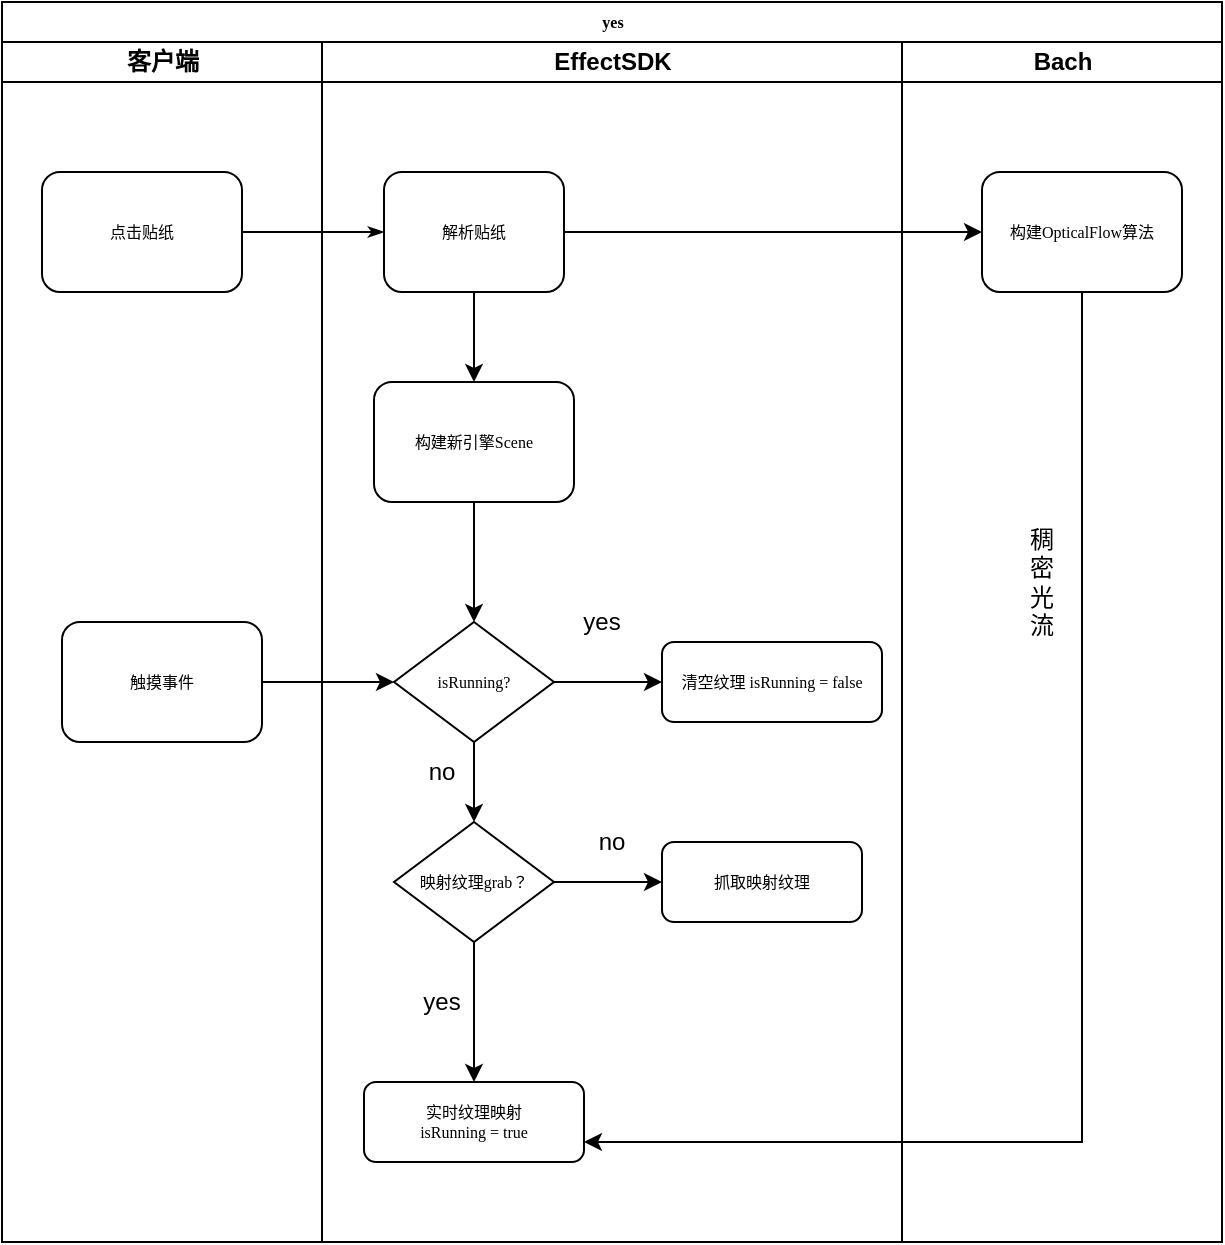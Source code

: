 <mxfile version="14.4.3" type="github">
  <diagram name="Page-1" id="74e2e168-ea6b-b213-b513-2b3c1d86103e">
    <mxGraphModel dx="1298" dy="762" grid="1" gridSize="10" guides="1" tooltips="1" connect="1" arrows="1" fold="1" page="1" pageScale="1" pageWidth="1100" pageHeight="850" background="#ffffff" math="0" shadow="0">
      <root>
        <mxCell id="0" />
        <mxCell id="1" parent="0" />
        <mxCell id="77e6c97f196da883-1" value="yes" style="swimlane;html=1;childLayout=stackLayout;startSize=20;rounded=0;shadow=0;labelBackgroundColor=none;strokeWidth=1;fontFamily=Verdana;fontSize=8;align=center;" parent="1" vertex="1">
          <mxGeometry x="60" y="50" width="610" height="620" as="geometry" />
        </mxCell>
        <mxCell id="77e6c97f196da883-2" value="客户端" style="swimlane;html=1;startSize=20;" parent="77e6c97f196da883-1" vertex="1">
          <mxGeometry y="20" width="160" height="600" as="geometry" />
        </mxCell>
        <mxCell id="77e6c97f196da883-8" value="点击贴纸" style="rounded=1;whiteSpace=wrap;html=1;shadow=0;labelBackgroundColor=none;strokeWidth=1;fontFamily=Verdana;fontSize=8;align=center;" parent="77e6c97f196da883-2" vertex="1">
          <mxGeometry x="20" y="65" width="100" height="60" as="geometry" />
        </mxCell>
        <mxCell id="dgmM8Q6lQUMXP6wNt9RR-6" value="触摸事件" style="rounded=1;whiteSpace=wrap;html=1;shadow=0;labelBackgroundColor=none;strokeWidth=1;fontFamily=Verdana;fontSize=8;align=center;" vertex="1" parent="77e6c97f196da883-2">
          <mxGeometry x="30" y="290" width="100" height="60" as="geometry" />
        </mxCell>
        <mxCell id="77e6c97f196da883-26" style="edgeStyle=orthogonalEdgeStyle;rounded=1;html=1;labelBackgroundColor=none;startArrow=none;startFill=0;startSize=5;endArrow=classicThin;endFill=1;endSize=5;jettySize=auto;orthogonalLoop=1;strokeWidth=1;fontFamily=Verdana;fontSize=8" parent="77e6c97f196da883-1" source="77e6c97f196da883-8" target="77e6c97f196da883-11" edge="1">
          <mxGeometry relative="1" as="geometry" />
        </mxCell>
        <mxCell id="77e6c97f196da883-3" value="EffectSDK" style="swimlane;html=1;startSize=20;" parent="77e6c97f196da883-1" vertex="1">
          <mxGeometry x="160" y="20" width="290" height="600" as="geometry" />
        </mxCell>
        <mxCell id="dgmM8Q6lQUMXP6wNt9RR-4" style="edgeStyle=orthogonalEdgeStyle;rounded=0;orthogonalLoop=1;jettySize=auto;html=1;entryX=0.5;entryY=0;entryDx=0;entryDy=0;" edge="1" parent="77e6c97f196da883-3" source="77e6c97f196da883-11" target="dgmM8Q6lQUMXP6wNt9RR-1">
          <mxGeometry relative="1" as="geometry" />
        </mxCell>
        <mxCell id="77e6c97f196da883-11" value="解析贴纸" style="rounded=1;whiteSpace=wrap;html=1;shadow=0;labelBackgroundColor=none;strokeWidth=1;fontFamily=Verdana;fontSize=8;align=center;" parent="77e6c97f196da883-3" vertex="1">
          <mxGeometry x="31" y="65" width="90" height="60" as="geometry" />
        </mxCell>
        <mxCell id="dgmM8Q6lQUMXP6wNt9RR-27" style="edgeStyle=orthogonalEdgeStyle;rounded=0;orthogonalLoop=1;jettySize=auto;html=1;entryX=0.5;entryY=0;entryDx=0;entryDy=0;" edge="1" parent="77e6c97f196da883-3" source="dgmM8Q6lQUMXP6wNt9RR-1" target="dgmM8Q6lQUMXP6wNt9RR-11">
          <mxGeometry relative="1" as="geometry" />
        </mxCell>
        <mxCell id="dgmM8Q6lQUMXP6wNt9RR-1" value="构建新引擎Scene" style="rounded=1;whiteSpace=wrap;html=1;shadow=0;labelBackgroundColor=none;strokeWidth=1;fontFamily=Verdana;fontSize=8;align=center;" vertex="1" parent="77e6c97f196da883-3">
          <mxGeometry x="26" y="170" width="100" height="60" as="geometry" />
        </mxCell>
        <mxCell id="dgmM8Q6lQUMXP6wNt9RR-18" style="edgeStyle=orthogonalEdgeStyle;rounded=0;orthogonalLoop=1;jettySize=auto;html=1;entryX=0;entryY=0.5;entryDx=0;entryDy=0;" edge="1" parent="77e6c97f196da883-3" source="dgmM8Q6lQUMXP6wNt9RR-8" target="dgmM8Q6lQUMXP6wNt9RR-9">
          <mxGeometry relative="1" as="geometry" />
        </mxCell>
        <mxCell id="dgmM8Q6lQUMXP6wNt9RR-8" value="映射纹理grab？" style="rhombus;whiteSpace=wrap;html=1;rounded=0;shadow=0;labelBackgroundColor=none;strokeWidth=1;fontFamily=Verdana;fontSize=8;align=center;" vertex="1" parent="77e6c97f196da883-3">
          <mxGeometry x="36" y="390" width="80" height="60" as="geometry" />
        </mxCell>
        <mxCell id="dgmM8Q6lQUMXP6wNt9RR-9" value="抓取映射纹理" style="rounded=1;whiteSpace=wrap;html=1;shadow=0;labelBackgroundColor=none;strokeWidth=1;fontFamily=Verdana;fontSize=8;align=center;" vertex="1" parent="77e6c97f196da883-3">
          <mxGeometry x="170" y="400" width="100" height="40" as="geometry" />
        </mxCell>
        <mxCell id="dgmM8Q6lQUMXP6wNt9RR-13" style="edgeStyle=orthogonalEdgeStyle;rounded=0;orthogonalLoop=1;jettySize=auto;html=1;entryX=0;entryY=0.5;entryDx=0;entryDy=0;" edge="1" parent="77e6c97f196da883-3" source="dgmM8Q6lQUMXP6wNt9RR-11" target="dgmM8Q6lQUMXP6wNt9RR-12">
          <mxGeometry relative="1" as="geometry" />
        </mxCell>
        <mxCell id="dgmM8Q6lQUMXP6wNt9RR-19" style="edgeStyle=orthogonalEdgeStyle;rounded=0;orthogonalLoop=1;jettySize=auto;html=1;entryX=0.5;entryY=0;entryDx=0;entryDy=0;" edge="1" parent="77e6c97f196da883-3" source="dgmM8Q6lQUMXP6wNt9RR-11" target="dgmM8Q6lQUMXP6wNt9RR-8">
          <mxGeometry relative="1" as="geometry" />
        </mxCell>
        <mxCell id="dgmM8Q6lQUMXP6wNt9RR-11" value="isRunning?" style="rhombus;whiteSpace=wrap;html=1;rounded=0;shadow=0;labelBackgroundColor=none;strokeWidth=1;fontFamily=Verdana;fontSize=8;align=center;" vertex="1" parent="77e6c97f196da883-3">
          <mxGeometry x="36" y="290" width="80" height="60" as="geometry" />
        </mxCell>
        <mxCell id="dgmM8Q6lQUMXP6wNt9RR-12" value="清空纹理 isRunning = false" style="rounded=1;whiteSpace=wrap;html=1;shadow=0;labelBackgroundColor=none;strokeWidth=1;fontFamily=Verdana;fontSize=8;align=center;" vertex="1" parent="77e6c97f196da883-3">
          <mxGeometry x="170" y="300" width="110" height="40" as="geometry" />
        </mxCell>
        <mxCell id="dgmM8Q6lQUMXP6wNt9RR-15" value="实时纹理映射&lt;br&gt;isRunning = true" style="rounded=1;whiteSpace=wrap;html=1;shadow=0;labelBackgroundColor=none;strokeWidth=1;fontFamily=Verdana;fontSize=8;align=center;" vertex="1" parent="77e6c97f196da883-3">
          <mxGeometry x="21" y="520" width="110" height="40" as="geometry" />
        </mxCell>
        <mxCell id="dgmM8Q6lQUMXP6wNt9RR-17" style="edgeStyle=orthogonalEdgeStyle;rounded=0;orthogonalLoop=1;jettySize=auto;html=1;entryX=0.5;entryY=0;entryDx=0;entryDy=0;" edge="1" parent="77e6c97f196da883-3" source="dgmM8Q6lQUMXP6wNt9RR-8" target="dgmM8Q6lQUMXP6wNt9RR-15">
          <mxGeometry relative="1" as="geometry">
            <mxPoint x="80" y="490" as="targetPoint" />
          </mxGeometry>
        </mxCell>
        <mxCell id="dgmM8Q6lQUMXP6wNt9RR-21" value="yes" style="text;html=1;strokeColor=none;fillColor=none;align=center;verticalAlign=middle;whiteSpace=wrap;rounded=0;" vertex="1" parent="77e6c97f196da883-3">
          <mxGeometry x="120" y="280" width="40" height="20" as="geometry" />
        </mxCell>
        <mxCell id="dgmM8Q6lQUMXP6wNt9RR-22" value="no" style="text;html=1;strokeColor=none;fillColor=none;align=center;verticalAlign=middle;whiteSpace=wrap;rounded=0;" vertex="1" parent="77e6c97f196da883-3">
          <mxGeometry x="40" y="355" width="40" height="20" as="geometry" />
        </mxCell>
        <mxCell id="dgmM8Q6lQUMXP6wNt9RR-23" value="no" style="text;html=1;strokeColor=none;fillColor=none;align=center;verticalAlign=middle;whiteSpace=wrap;rounded=0;" vertex="1" parent="77e6c97f196da883-3">
          <mxGeometry x="125" y="390" width="40" height="20" as="geometry" />
        </mxCell>
        <mxCell id="dgmM8Q6lQUMXP6wNt9RR-24" value="yes" style="text;html=1;strokeColor=none;fillColor=none;align=center;verticalAlign=middle;whiteSpace=wrap;rounded=0;" vertex="1" parent="77e6c97f196da883-3">
          <mxGeometry x="40" y="470" width="40" height="20" as="geometry" />
        </mxCell>
        <mxCell id="77e6c97f196da883-4" value="Bach" style="swimlane;html=1;startSize=20;" parent="77e6c97f196da883-1" vertex="1">
          <mxGeometry x="450" y="20" width="160" height="600" as="geometry" />
        </mxCell>
        <mxCell id="77e6c97f196da883-12" value="构建OpticalFlow算法" style="rounded=1;whiteSpace=wrap;html=1;shadow=0;labelBackgroundColor=none;strokeWidth=1;fontFamily=Verdana;fontSize=8;align=center;" parent="77e6c97f196da883-4" vertex="1">
          <mxGeometry x="40" y="65" width="100" height="60" as="geometry" />
        </mxCell>
        <mxCell id="dgmM8Q6lQUMXP6wNt9RR-25" value="稠密光流" style="text;html=1;strokeColor=none;fillColor=none;align=center;verticalAlign=middle;whiteSpace=wrap;rounded=0;" vertex="1" parent="77e6c97f196da883-4">
          <mxGeometry x="60" y="260" width="20" height="20" as="geometry" />
        </mxCell>
        <mxCell id="dgmM8Q6lQUMXP6wNt9RR-2" style="edgeStyle=orthogonalEdgeStyle;rounded=0;orthogonalLoop=1;jettySize=auto;html=1;entryX=0;entryY=0.5;entryDx=0;entryDy=0;" edge="1" parent="77e6c97f196da883-1" source="77e6c97f196da883-11" target="77e6c97f196da883-12">
          <mxGeometry relative="1" as="geometry" />
        </mxCell>
        <mxCell id="dgmM8Q6lQUMXP6wNt9RR-16" style="edgeStyle=orthogonalEdgeStyle;rounded=0;orthogonalLoop=1;jettySize=auto;html=1;entryX=1;entryY=0.75;entryDx=0;entryDy=0;" edge="1" parent="77e6c97f196da883-1" source="77e6c97f196da883-12" target="dgmM8Q6lQUMXP6wNt9RR-15">
          <mxGeometry relative="1" as="geometry">
            <Array as="points">
              <mxPoint x="540" y="570" />
            </Array>
          </mxGeometry>
        </mxCell>
        <mxCell id="dgmM8Q6lQUMXP6wNt9RR-20" style="edgeStyle=orthogonalEdgeStyle;rounded=0;orthogonalLoop=1;jettySize=auto;html=1;entryX=0;entryY=0.5;entryDx=0;entryDy=0;" edge="1" parent="77e6c97f196da883-1" source="dgmM8Q6lQUMXP6wNt9RR-6" target="dgmM8Q6lQUMXP6wNt9RR-11">
          <mxGeometry relative="1" as="geometry" />
        </mxCell>
      </root>
    </mxGraphModel>
  </diagram>
</mxfile>
